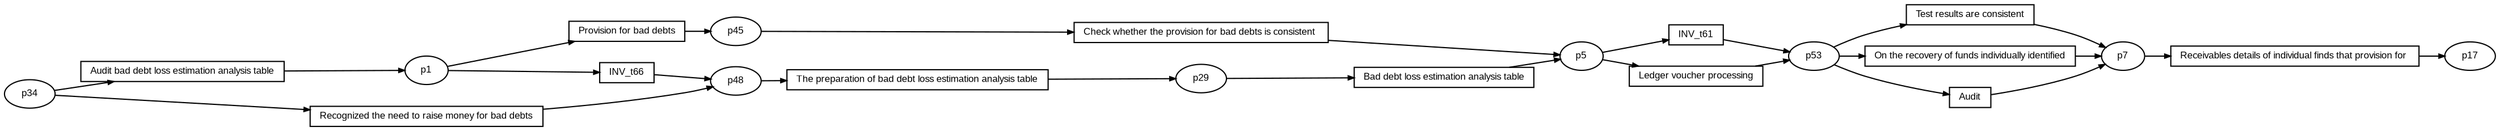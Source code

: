 digraph G {ranksep=".3"; fontsize="8"; remincross=true; margin="0.0,0.0"; fontname="Arial";rankdir="LR"; 
edge [arrowsize="0.5"];
node [height=".2",width=".2",fontname="Arial",fontsize="8"];
t0 [shape="box",label="INV_t61"];
t1 [shape="box",label="INV_t66"];
t2 [shape="box",label="Audit bad debt loss estimation analysis table"];
t3 [shape="box",label="Check whether the provision for bad debts is consistent "];
t4 [shape="box",label="Test results are consistent"];
t5 [shape="box",label="Recognized the need to raise money for bad debts"];
t6 [shape="box",label="On the recovery of funds individually identified"];
t7 [shape="box",label="Audit"];
t8 [shape="box",label="The preparation of bad debt loss estimation analysis table"];
t9 [shape="box",label="Provision for bad debts"];
t10 [shape="box",label="Bad debt loss estimation analysis table"];
t11 [shape="box",label="Ledger voucher processing"];
t12 [shape="box",label="Receivables details of individual finds that provision for "];
p0 [shape="oval",label="p48"];
p1 [shape="oval",label="p53"];
p2 [shape="oval",label="p29"];
p3 [shape="oval",label="p45"];
p4 [shape="oval",label="p7"];
p5 [shape="oval",label="p1"];
p6 [shape="oval",label="p5"];
p7 [shape="oval",label="p17"];
p8 [shape="oval",label="p34"];
p6 -> t0[label=""];
p1 -> t6[label=""];
p4 -> t12[label=""];
t12 -> p7[label=""];
t5 -> p0[label=""];
p3 -> t3[label=""];
t0 -> p1[label=""];
t1 -> p0[label=""];
t4 -> p4[label=""];
p5 -> t1[label=""];
t9 -> p3[label=""];
t7 -> p4[label=""];
p5 -> t9[label=""];
p2 -> t10[label=""];
t2 -> p5[label=""];
t10 -> p6[label=""];
p8 -> t2[label=""];
p1 -> t7[label=""];
p6 -> t11[label=""];
p1 -> t4[label=""];
p0 -> t8[label=""];
t11 -> p1[label=""];
p8 -> t5[label=""];
t8 -> p2[label=""];
t6 -> p4[label=""];
t3 -> p6[label=""];
}

